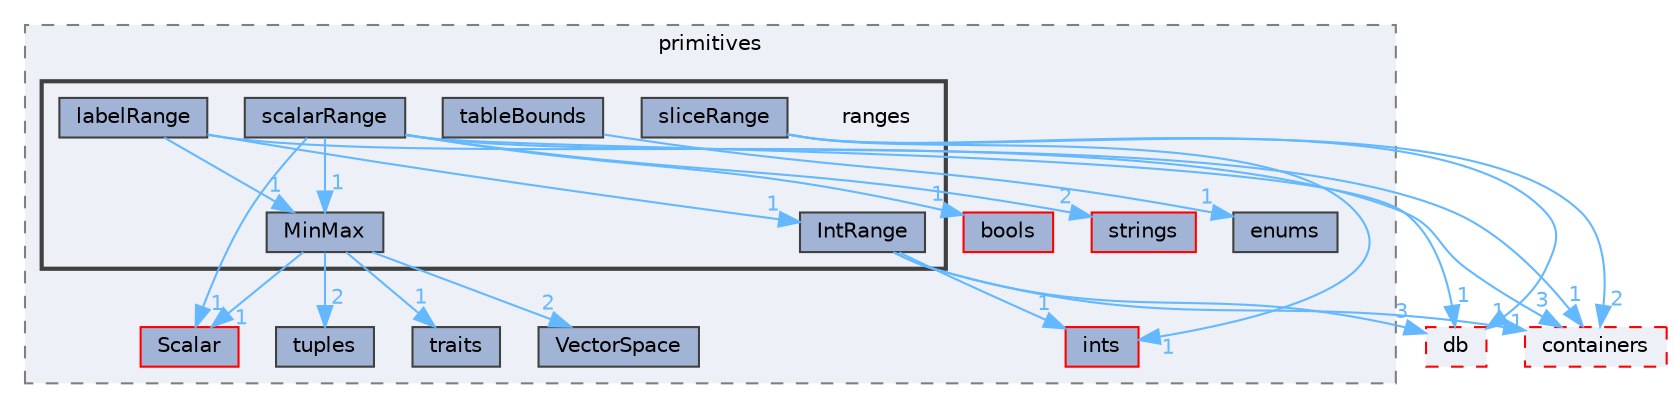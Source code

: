 digraph "src/OpenFOAM/primitives/ranges"
{
 // LATEX_PDF_SIZE
  bgcolor="transparent";
  edge [fontname=Helvetica,fontsize=10,labelfontname=Helvetica,labelfontsize=10];
  node [fontname=Helvetica,fontsize=10,shape=box,height=0.2,width=0.4];
  compound=true
  subgraph clusterdir_3e50f45338116b169052b428016851aa {
    graph [ bgcolor="#edf0f7", pencolor="grey50", label="primitives", fontname=Helvetica,fontsize=10 style="filled,dashed", URL="dir_3e50f45338116b169052b428016851aa.html",tooltip=""]
  dir_086c067a0e64eeb439d30ae0c44248d8 [label="ints", fillcolor="#a2b4d6", color="red", style="filled", URL="dir_086c067a0e64eeb439d30ae0c44248d8.html",tooltip=""];
  dir_b997e59254caaf3bad833df621f73e31 [label="enums", fillcolor="#a2b4d6", color="grey25", style="filled", URL="dir_b997e59254caaf3bad833df621f73e31.html",tooltip=""];
  dir_67e43ffa00fdb90d8ab20f3d61175616 [label="VectorSpace", fillcolor="#a2b4d6", color="grey25", style="filled", URL="dir_67e43ffa00fdb90d8ab20f3d61175616.html",tooltip=""];
  dir_b4f4914e791ff496381862f16be45bae [label="Scalar", fillcolor="#a2b4d6", color="red", style="filled", URL="dir_b4f4914e791ff496381862f16be45bae.html",tooltip=""];
  dir_bc21ceecb5bf9a0a7b119276ea79895b [label="tuples", fillcolor="#a2b4d6", color="grey25", style="filled", URL="dir_bc21ceecb5bf9a0a7b119276ea79895b.html",tooltip=""];
  dir_e46438c88d14724c9114690b543855a0 [label="traits", fillcolor="#a2b4d6", color="grey25", style="filled", URL="dir_e46438c88d14724c9114690b543855a0.html",tooltip=""];
  dir_a082e25d5e52ccf3d098e28b00b761b2 [label="bools", fillcolor="#a2b4d6", color="red", style="filled", URL="dir_a082e25d5e52ccf3d098e28b00b761b2.html",tooltip=""];
  dir_ce1ee507886310df0e74ee2e624fbc88 [label="strings", fillcolor="#a2b4d6", color="red", style="filled", URL="dir_ce1ee507886310df0e74ee2e624fbc88.html",tooltip=""];
  subgraph clusterdir_4c2d2f51554615c82797d0537eafbb2e {
    graph [ bgcolor="#edf0f7", pencolor="grey25", label="", fontname=Helvetica,fontsize=10 style="filled,bold", URL="dir_4c2d2f51554615c82797d0537eafbb2e.html",tooltip=""]
    dir_4c2d2f51554615c82797d0537eafbb2e [shape=plaintext, label="ranges"];
  dir_1dbd8611eb9267eca5f9dbd67d739abe [label="IntRange", fillcolor="#a2b4d6", color="grey25", style="filled", URL="dir_1dbd8611eb9267eca5f9dbd67d739abe.html",tooltip=""];
  dir_e722655066e70023bc08c623e8e4908e [label="labelRange", fillcolor="#a2b4d6", color="grey25", style="filled", URL="dir_e722655066e70023bc08c623e8e4908e.html",tooltip=""];
  dir_043b052f4cb31cc649c1c0f908288acf [label="MinMax", fillcolor="#a2b4d6", color="grey25", style="filled", URL="dir_043b052f4cb31cc649c1c0f908288acf.html",tooltip=""];
  dir_c4e688ab11e3ce29421be8fa205760ef [label="scalarRange", fillcolor="#a2b4d6", color="grey25", style="filled", URL="dir_c4e688ab11e3ce29421be8fa205760ef.html",tooltip=""];
  dir_836c2a133e69d9a620aacddba4c7c321 [label="sliceRange", fillcolor="#a2b4d6", color="grey25", style="filled", URL="dir_836c2a133e69d9a620aacddba4c7c321.html",tooltip=""];
  dir_9b3052a5316c5df829656e2cb1a12b7c [label="tableBounds", fillcolor="#a2b4d6", color="grey25", style="filled", URL="dir_9b3052a5316c5df829656e2cb1a12b7c.html",tooltip=""];
  }
  }
  dir_19d0872053bde092be81d7fe3f56cbf7 [label="containers", fillcolor="#edf0f7", color="red", style="filled,dashed", URL="dir_19d0872053bde092be81d7fe3f56cbf7.html",tooltip=""];
  dir_63c634f7a7cfd679ac26c67fb30fc32f [label="db", fillcolor="#edf0f7", color="red", style="filled,dashed", URL="dir_63c634f7a7cfd679ac26c67fb30fc32f.html",tooltip=""];
  dir_1dbd8611eb9267eca5f9dbd67d739abe->dir_086c067a0e64eeb439d30ae0c44248d8 [headlabel="1", labeldistance=1.5 headhref="dir_001948_001949.html" href="dir_001948_001949.html" color="steelblue1" fontcolor="steelblue1"];
  dir_1dbd8611eb9267eca5f9dbd67d739abe->dir_19d0872053bde092be81d7fe3f56cbf7 [headlabel="1", labeldistance=1.5 headhref="dir_001948_000669.html" href="dir_001948_000669.html" color="steelblue1" fontcolor="steelblue1"];
  dir_1dbd8611eb9267eca5f9dbd67d739abe->dir_63c634f7a7cfd679ac26c67fb30fc32f [headlabel="3", labeldistance=1.5 headhref="dir_001948_000817.html" href="dir_001948_000817.html" color="steelblue1" fontcolor="steelblue1"];
  dir_e722655066e70023bc08c623e8e4908e->dir_043b052f4cb31cc649c1c0f908288acf [headlabel="1", labeldistance=1.5 headhref="dir_002062_002400.html" href="dir_002062_002400.html" color="steelblue1" fontcolor="steelblue1"];
  dir_e722655066e70023bc08c623e8e4908e->dir_19d0872053bde092be81d7fe3f56cbf7 [headlabel="3", labeldistance=1.5 headhref="dir_002062_000669.html" href="dir_002062_000669.html" color="steelblue1" fontcolor="steelblue1"];
  dir_e722655066e70023bc08c623e8e4908e->dir_1dbd8611eb9267eca5f9dbd67d739abe [headlabel="1", labeldistance=1.5 headhref="dir_002062_001948.html" href="dir_002062_001948.html" color="steelblue1" fontcolor="steelblue1"];
  dir_043b052f4cb31cc649c1c0f908288acf->dir_67e43ffa00fdb90d8ab20f3d61175616 [headlabel="2", labeldistance=1.5 headhref="dir_002400_004263.html" href="dir_002400_004263.html" color="steelblue1" fontcolor="steelblue1"];
  dir_043b052f4cb31cc649c1c0f908288acf->dir_b4f4914e791ff496381862f16be45bae [headlabel="1", labeldistance=1.5 headhref="dir_002400_003415.html" href="dir_002400_003415.html" color="steelblue1" fontcolor="steelblue1"];
  dir_043b052f4cb31cc649c1c0f908288acf->dir_bc21ceecb5bf9a0a7b119276ea79895b [headlabel="2", labeldistance=1.5 headhref="dir_002400_004133.html" href="dir_002400_004133.html" color="steelblue1" fontcolor="steelblue1"];
  dir_043b052f4cb31cc649c1c0f908288acf->dir_e46438c88d14724c9114690b543855a0 [headlabel="1", labeldistance=1.5 headhref="dir_002400_004092.html" href="dir_002400_004092.html" color="steelblue1" fontcolor="steelblue1"];
  dir_c4e688ab11e3ce29421be8fa205760ef->dir_043b052f4cb31cc649c1c0f908288acf [headlabel="1", labeldistance=1.5 headhref="dir_003420_002400.html" href="dir_003420_002400.html" color="steelblue1" fontcolor="steelblue1"];
  dir_c4e688ab11e3ce29421be8fa205760ef->dir_19d0872053bde092be81d7fe3f56cbf7 [headlabel="1", labeldistance=1.5 headhref="dir_003420_000669.html" href="dir_003420_000669.html" color="steelblue1" fontcolor="steelblue1"];
  dir_c4e688ab11e3ce29421be8fa205760ef->dir_63c634f7a7cfd679ac26c67fb30fc32f [headlabel="1", labeldistance=1.5 headhref="dir_003420_000817.html" href="dir_003420_000817.html" color="steelblue1" fontcolor="steelblue1"];
  dir_c4e688ab11e3ce29421be8fa205760ef->dir_a082e25d5e52ccf3d098e28b00b761b2 [headlabel="1", labeldistance=1.5 headhref="dir_003420_000317.html" href="dir_003420_000317.html" color="steelblue1" fontcolor="steelblue1"];
  dir_c4e688ab11e3ce29421be8fa205760ef->dir_b4f4914e791ff496381862f16be45bae [headlabel="1", labeldistance=1.5 headhref="dir_003420_003415.html" href="dir_003420_003415.html" color="steelblue1" fontcolor="steelblue1"];
  dir_c4e688ab11e3ce29421be8fa205760ef->dir_ce1ee507886310df0e74ee2e624fbc88 [headlabel="2", labeldistance=1.5 headhref="dir_003420_003792.html" href="dir_003420_003792.html" color="steelblue1" fontcolor="steelblue1"];
  dir_836c2a133e69d9a620aacddba4c7c321->dir_086c067a0e64eeb439d30ae0c44248d8 [headlabel="1", labeldistance=1.5 headhref="dir_003584_001949.html" href="dir_003584_001949.html" color="steelblue1" fontcolor="steelblue1"];
  dir_836c2a133e69d9a620aacddba4c7c321->dir_19d0872053bde092be81d7fe3f56cbf7 [headlabel="2", labeldistance=1.5 headhref="dir_003584_000669.html" href="dir_003584_000669.html" color="steelblue1" fontcolor="steelblue1"];
  dir_836c2a133e69d9a620aacddba4c7c321->dir_63c634f7a7cfd679ac26c67fb30fc32f [headlabel="1", labeldistance=1.5 headhref="dir_003584_000817.html" href="dir_003584_000817.html" color="steelblue1" fontcolor="steelblue1"];
  dir_9b3052a5316c5df829656e2cb1a12b7c->dir_b997e59254caaf3bad833df621f73e31 [headlabel="1", labeldistance=1.5 headhref="dir_003946_001168.html" href="dir_003946_001168.html" color="steelblue1" fontcolor="steelblue1"];
}
